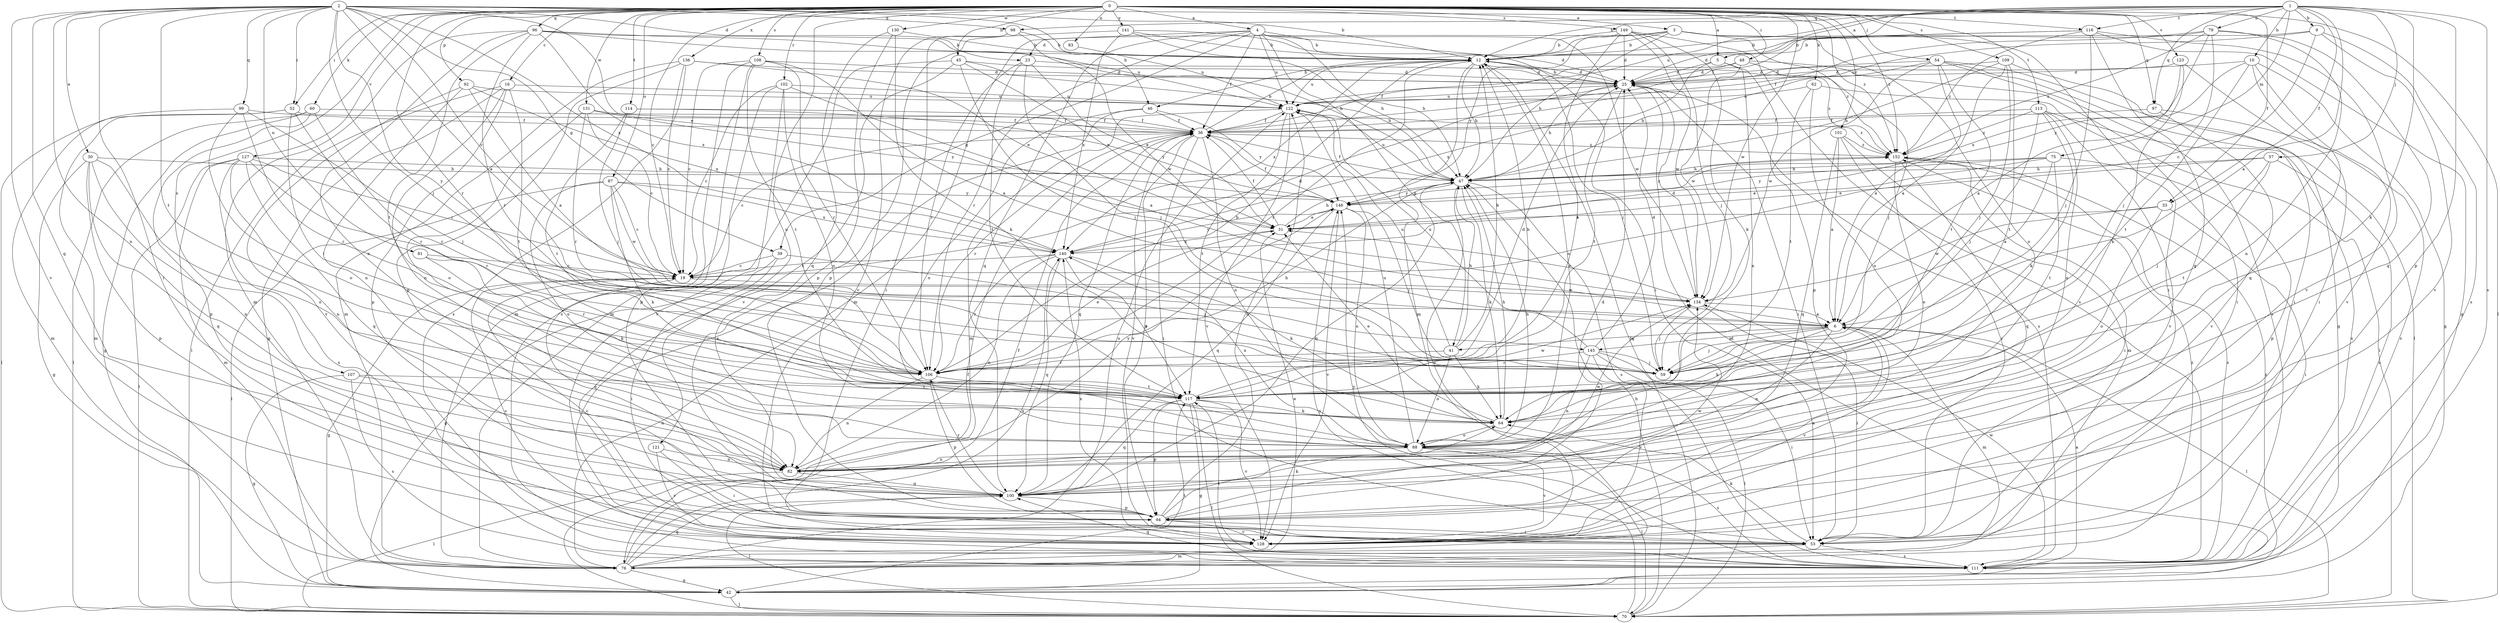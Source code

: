strict digraph  {
0;
1;
2;
3;
4;
5;
6;
9;
10;
12;
16;
19;
23;
25;
30;
31;
33;
36;
39;
41;
42;
45;
46;
47;
48;
52;
53;
54;
57;
59;
60;
62;
64;
70;
75;
76;
79;
81;
82;
83;
87;
88;
92;
94;
96;
97;
98;
99;
100;
101;
102;
106;
107;
108;
109;
111;
113;
114;
116;
117;
121;
122;
123;
127;
128;
130;
131;
134;
136;
140;
141;
145;
146;
149;
152;
0 -> 3  [label=a];
0 -> 4  [label=a];
0 -> 5  [label=a];
0 -> 16  [label=c];
0 -> 19  [label=c];
0 -> 33  [label=f];
0 -> 45  [label=h];
0 -> 48  [label=i];
0 -> 52  [label=i];
0 -> 54  [label=j];
0 -> 60  [label=k];
0 -> 62  [label=k];
0 -> 70  [label=l];
0 -> 83  [label=o];
0 -> 87  [label=o];
0 -> 92  [label=p];
0 -> 96  [label=q];
0 -> 97  [label=q];
0 -> 101  [label=r];
0 -> 102  [label=r];
0 -> 106  [label=r];
0 -> 107  [label=s];
0 -> 108  [label=s];
0 -> 109  [label=s];
0 -> 113  [label=t];
0 -> 114  [label=t];
0 -> 116  [label=t];
0 -> 121  [label=u];
0 -> 123  [label=v];
0 -> 127  [label=v];
0 -> 130  [label=w];
0 -> 131  [label=w];
0 -> 134  [label=w];
0 -> 136  [label=x];
0 -> 141  [label=y];
0 -> 149  [label=z];
0 -> 152  [label=z];
1 -> 5  [label=a];
1 -> 6  [label=a];
1 -> 9  [label=b];
1 -> 10  [label=b];
1 -> 12  [label=b];
1 -> 33  [label=f];
1 -> 36  [label=f];
1 -> 57  [label=j];
1 -> 64  [label=k];
1 -> 75  [label=m];
1 -> 79  [label=n];
1 -> 94  [label=p];
1 -> 97  [label=q];
1 -> 98  [label=q];
1 -> 111  [label=s];
1 -> 116  [label=t];
1 -> 122  [label=u];
2 -> 6  [label=a];
2 -> 12  [label=b];
2 -> 19  [label=c];
2 -> 23  [label=d];
2 -> 30  [label=e];
2 -> 31  [label=e];
2 -> 39  [label=g];
2 -> 46  [label=h];
2 -> 52  [label=i];
2 -> 53  [label=i];
2 -> 59  [label=j];
2 -> 81  [label=n];
2 -> 82  [label=n];
2 -> 98  [label=q];
2 -> 99  [label=q];
2 -> 100  [label=q];
2 -> 117  [label=t];
2 -> 128  [label=v];
2 -> 140  [label=x];
2 -> 145  [label=y];
2 -> 152  [label=z];
3 -> 12  [label=b];
3 -> 23  [label=d];
3 -> 46  [label=h];
3 -> 47  [label=h];
3 -> 53  [label=i];
3 -> 88  [label=o];
3 -> 152  [label=z];
4 -> 12  [label=b];
4 -> 36  [label=f];
4 -> 39  [label=g];
4 -> 41  [label=g];
4 -> 47  [label=h];
4 -> 53  [label=i];
4 -> 76  [label=m];
4 -> 100  [label=q];
4 -> 106  [label=r];
4 -> 122  [label=u];
4 -> 134  [label=w];
5 -> 25  [label=d];
5 -> 82  [label=n];
5 -> 94  [label=p];
5 -> 140  [label=x];
6 -> 41  [label=g];
6 -> 59  [label=j];
6 -> 64  [label=k];
6 -> 70  [label=l];
6 -> 76  [label=m];
6 -> 82  [label=n];
6 -> 128  [label=v];
6 -> 145  [label=y];
9 -> 12  [label=b];
9 -> 19  [label=c];
9 -> 111  [label=s];
9 -> 122  [label=u];
9 -> 128  [label=v];
10 -> 25  [label=d];
10 -> 42  [label=g];
10 -> 100  [label=q];
10 -> 117  [label=t];
10 -> 128  [label=v];
10 -> 146  [label=y];
12 -> 25  [label=d];
12 -> 47  [label=h];
12 -> 59  [label=j];
12 -> 76  [label=m];
12 -> 88  [label=o];
12 -> 106  [label=r];
12 -> 122  [label=u];
12 -> 140  [label=x];
12 -> 152  [label=z];
16 -> 42  [label=g];
16 -> 70  [label=l];
16 -> 82  [label=n];
16 -> 94  [label=p];
16 -> 117  [label=t];
16 -> 122  [label=u];
19 -> 25  [label=d];
19 -> 42  [label=g];
19 -> 100  [label=q];
19 -> 134  [label=w];
23 -> 25  [label=d];
23 -> 31  [label=e];
23 -> 59  [label=j];
23 -> 106  [label=r];
23 -> 117  [label=t];
25 -> 12  [label=b];
25 -> 47  [label=h];
25 -> 53  [label=i];
25 -> 111  [label=s];
25 -> 117  [label=t];
25 -> 122  [label=u];
30 -> 42  [label=g];
30 -> 47  [label=h];
30 -> 82  [label=n];
30 -> 88  [label=o];
30 -> 94  [label=p];
30 -> 100  [label=q];
31 -> 36  [label=f];
31 -> 47  [label=h];
31 -> 140  [label=x];
33 -> 31  [label=e];
33 -> 53  [label=i];
33 -> 88  [label=o];
33 -> 134  [label=w];
36 -> 12  [label=b];
36 -> 19  [label=c];
36 -> 53  [label=i];
36 -> 88  [label=o];
36 -> 94  [label=p];
36 -> 100  [label=q];
36 -> 106  [label=r];
36 -> 128  [label=v];
36 -> 152  [label=z];
39 -> 19  [label=c];
39 -> 42  [label=g];
39 -> 53  [label=i];
39 -> 59  [label=j];
41 -> 12  [label=b];
41 -> 47  [label=h];
41 -> 64  [label=k];
41 -> 88  [label=o];
41 -> 106  [label=r];
41 -> 122  [label=u];
42 -> 25  [label=d];
42 -> 70  [label=l];
42 -> 117  [label=t];
42 -> 152  [label=z];
45 -> 25  [label=d];
45 -> 31  [label=e];
45 -> 47  [label=h];
45 -> 59  [label=j];
45 -> 76  [label=m];
45 -> 128  [label=v];
46 -> 36  [label=f];
46 -> 88  [label=o];
46 -> 111  [label=s];
46 -> 146  [label=y];
47 -> 36  [label=f];
47 -> 64  [label=k];
47 -> 100  [label=q];
47 -> 111  [label=s];
47 -> 122  [label=u];
47 -> 128  [label=v];
47 -> 146  [label=y];
48 -> 25  [label=d];
48 -> 36  [label=f];
48 -> 53  [label=i];
48 -> 59  [label=j];
48 -> 134  [label=w];
52 -> 36  [label=f];
52 -> 70  [label=l];
52 -> 76  [label=m];
52 -> 106  [label=r];
52 -> 117  [label=t];
53 -> 19  [label=c];
53 -> 64  [label=k];
53 -> 76  [label=m];
53 -> 111  [label=s];
54 -> 6  [label=a];
54 -> 25  [label=d];
54 -> 42  [label=g];
54 -> 47  [label=h];
54 -> 70  [label=l];
54 -> 111  [label=s];
54 -> 117  [label=t];
54 -> 134  [label=w];
57 -> 31  [label=e];
57 -> 47  [label=h];
57 -> 59  [label=j];
57 -> 111  [label=s];
57 -> 117  [label=t];
60 -> 36  [label=f];
60 -> 42  [label=g];
60 -> 70  [label=l];
60 -> 94  [label=p];
60 -> 106  [label=r];
62 -> 70  [label=l];
62 -> 88  [label=o];
62 -> 117  [label=t];
62 -> 122  [label=u];
64 -> 31  [label=e];
64 -> 47  [label=h];
64 -> 88  [label=o];
70 -> 12  [label=b];
70 -> 36  [label=f];
70 -> 47  [label=h];
70 -> 146  [label=y];
75 -> 6  [label=a];
75 -> 31  [label=e];
75 -> 47  [label=h];
75 -> 94  [label=p];
75 -> 117  [label=t];
75 -> 146  [label=y];
76 -> 31  [label=e];
76 -> 36  [label=f];
76 -> 42  [label=g];
76 -> 100  [label=q];
76 -> 122  [label=u];
76 -> 140  [label=x];
76 -> 152  [label=z];
79 -> 12  [label=b];
79 -> 36  [label=f];
79 -> 59  [label=j];
79 -> 82  [label=n];
79 -> 100  [label=q];
79 -> 140  [label=x];
79 -> 152  [label=z];
81 -> 19  [label=c];
81 -> 64  [label=k];
81 -> 106  [label=r];
82 -> 70  [label=l];
82 -> 100  [label=q];
82 -> 134  [label=w];
82 -> 146  [label=y];
83 -> 122  [label=u];
87 -> 19  [label=c];
87 -> 64  [label=k];
87 -> 70  [label=l];
87 -> 88  [label=o];
87 -> 134  [label=w];
87 -> 140  [label=x];
87 -> 146  [label=y];
88 -> 47  [label=h];
88 -> 70  [label=l];
88 -> 82  [label=n];
88 -> 111  [label=s];
88 -> 122  [label=u];
88 -> 128  [label=v];
88 -> 140  [label=x];
92 -> 6  [label=a];
92 -> 82  [label=n];
92 -> 122  [label=u];
92 -> 128  [label=v];
92 -> 140  [label=x];
94 -> 6  [label=a];
94 -> 25  [label=d];
94 -> 53  [label=i];
94 -> 64  [label=k];
94 -> 122  [label=u];
94 -> 128  [label=v];
94 -> 134  [label=w];
96 -> 12  [label=b];
96 -> 47  [label=h];
96 -> 76  [label=m];
96 -> 82  [label=n];
96 -> 106  [label=r];
96 -> 117  [label=t];
96 -> 122  [label=u];
96 -> 140  [label=x];
97 -> 36  [label=f];
97 -> 111  [label=s];
97 -> 128  [label=v];
98 -> 12  [label=b];
98 -> 53  [label=i];
98 -> 128  [label=v];
98 -> 134  [label=w];
99 -> 36  [label=f];
99 -> 59  [label=j];
99 -> 76  [label=m];
99 -> 88  [label=o];
99 -> 106  [label=r];
100 -> 70  [label=l];
100 -> 94  [label=p];
100 -> 106  [label=r];
101 -> 6  [label=a];
101 -> 53  [label=i];
101 -> 76  [label=m];
101 -> 100  [label=q];
101 -> 152  [label=z];
102 -> 6  [label=a];
102 -> 19  [label=c];
102 -> 88  [label=o];
102 -> 94  [label=p];
102 -> 122  [label=u];
102 -> 128  [label=v];
106 -> 12  [label=b];
106 -> 25  [label=d];
106 -> 31  [label=e];
106 -> 47  [label=h];
106 -> 82  [label=n];
106 -> 94  [label=p];
106 -> 117  [label=t];
107 -> 42  [label=g];
107 -> 82  [label=n];
107 -> 111  [label=s];
107 -> 117  [label=t];
108 -> 6  [label=a];
108 -> 19  [label=c];
108 -> 25  [label=d];
108 -> 76  [label=m];
108 -> 106  [label=r];
108 -> 111  [label=s];
108 -> 117  [label=t];
109 -> 6  [label=a];
109 -> 25  [label=d];
109 -> 47  [label=h];
109 -> 53  [label=i];
109 -> 59  [label=j];
109 -> 117  [label=t];
111 -> 6  [label=a];
111 -> 100  [label=q];
111 -> 117  [label=t];
111 -> 134  [label=w];
111 -> 146  [label=y];
113 -> 36  [label=f];
113 -> 59  [label=j];
113 -> 64  [label=k];
113 -> 88  [label=o];
113 -> 111  [label=s];
113 -> 128  [label=v];
113 -> 152  [label=z];
114 -> 36  [label=f];
114 -> 59  [label=j];
114 -> 117  [label=t];
114 -> 146  [label=y];
116 -> 12  [label=b];
116 -> 25  [label=d];
116 -> 42  [label=g];
116 -> 59  [label=j];
116 -> 100  [label=q];
116 -> 128  [label=v];
116 -> 152  [label=z];
117 -> 12  [label=b];
117 -> 42  [label=g];
117 -> 64  [label=k];
117 -> 70  [label=l];
117 -> 94  [label=p];
117 -> 100  [label=q];
117 -> 128  [label=v];
117 -> 134  [label=w];
121 -> 53  [label=i];
121 -> 82  [label=n];
121 -> 128  [label=v];
122 -> 36  [label=f];
122 -> 76  [label=m];
122 -> 117  [label=t];
122 -> 128  [label=v];
122 -> 152  [label=z];
123 -> 6  [label=a];
123 -> 25  [label=d];
123 -> 53  [label=i];
123 -> 64  [label=k];
127 -> 19  [label=c];
127 -> 47  [label=h];
127 -> 70  [label=l];
127 -> 76  [label=m];
127 -> 82  [label=n];
127 -> 100  [label=q];
127 -> 106  [label=r];
127 -> 111  [label=s];
128 -> 19  [label=c];
128 -> 140  [label=x];
130 -> 12  [label=b];
130 -> 64  [label=k];
130 -> 94  [label=p];
130 -> 100  [label=q];
131 -> 19  [label=c];
131 -> 36  [label=f];
131 -> 88  [label=o];
131 -> 106  [label=r];
131 -> 146  [label=y];
134 -> 6  [label=a];
134 -> 25  [label=d];
134 -> 31  [label=e];
134 -> 53  [label=i];
134 -> 59  [label=j];
136 -> 19  [label=c];
136 -> 25  [label=d];
136 -> 31  [label=e];
136 -> 76  [label=m];
136 -> 94  [label=p];
136 -> 111  [label=s];
140 -> 19  [label=c];
140 -> 64  [label=k];
140 -> 82  [label=n];
140 -> 100  [label=q];
140 -> 106  [label=r];
140 -> 117  [label=t];
140 -> 146  [label=y];
141 -> 12  [label=b];
141 -> 25  [label=d];
141 -> 47  [label=h];
141 -> 94  [label=p];
141 -> 140  [label=x];
145 -> 25  [label=d];
145 -> 53  [label=i];
145 -> 59  [label=j];
145 -> 70  [label=l];
145 -> 82  [label=n];
145 -> 106  [label=r];
145 -> 122  [label=u];
145 -> 128  [label=v];
146 -> 31  [label=e];
146 -> 36  [label=f];
146 -> 59  [label=j];
146 -> 88  [label=o];
146 -> 100  [label=q];
146 -> 128  [label=v];
146 -> 152  [label=z];
149 -> 12  [label=b];
149 -> 25  [label=d];
149 -> 59  [label=j];
149 -> 64  [label=k];
149 -> 111  [label=s];
149 -> 117  [label=t];
149 -> 134  [label=w];
149 -> 146  [label=y];
152 -> 47  [label=h];
152 -> 53  [label=i];
152 -> 88  [label=o];
152 -> 100  [label=q];
152 -> 111  [label=s];
}
